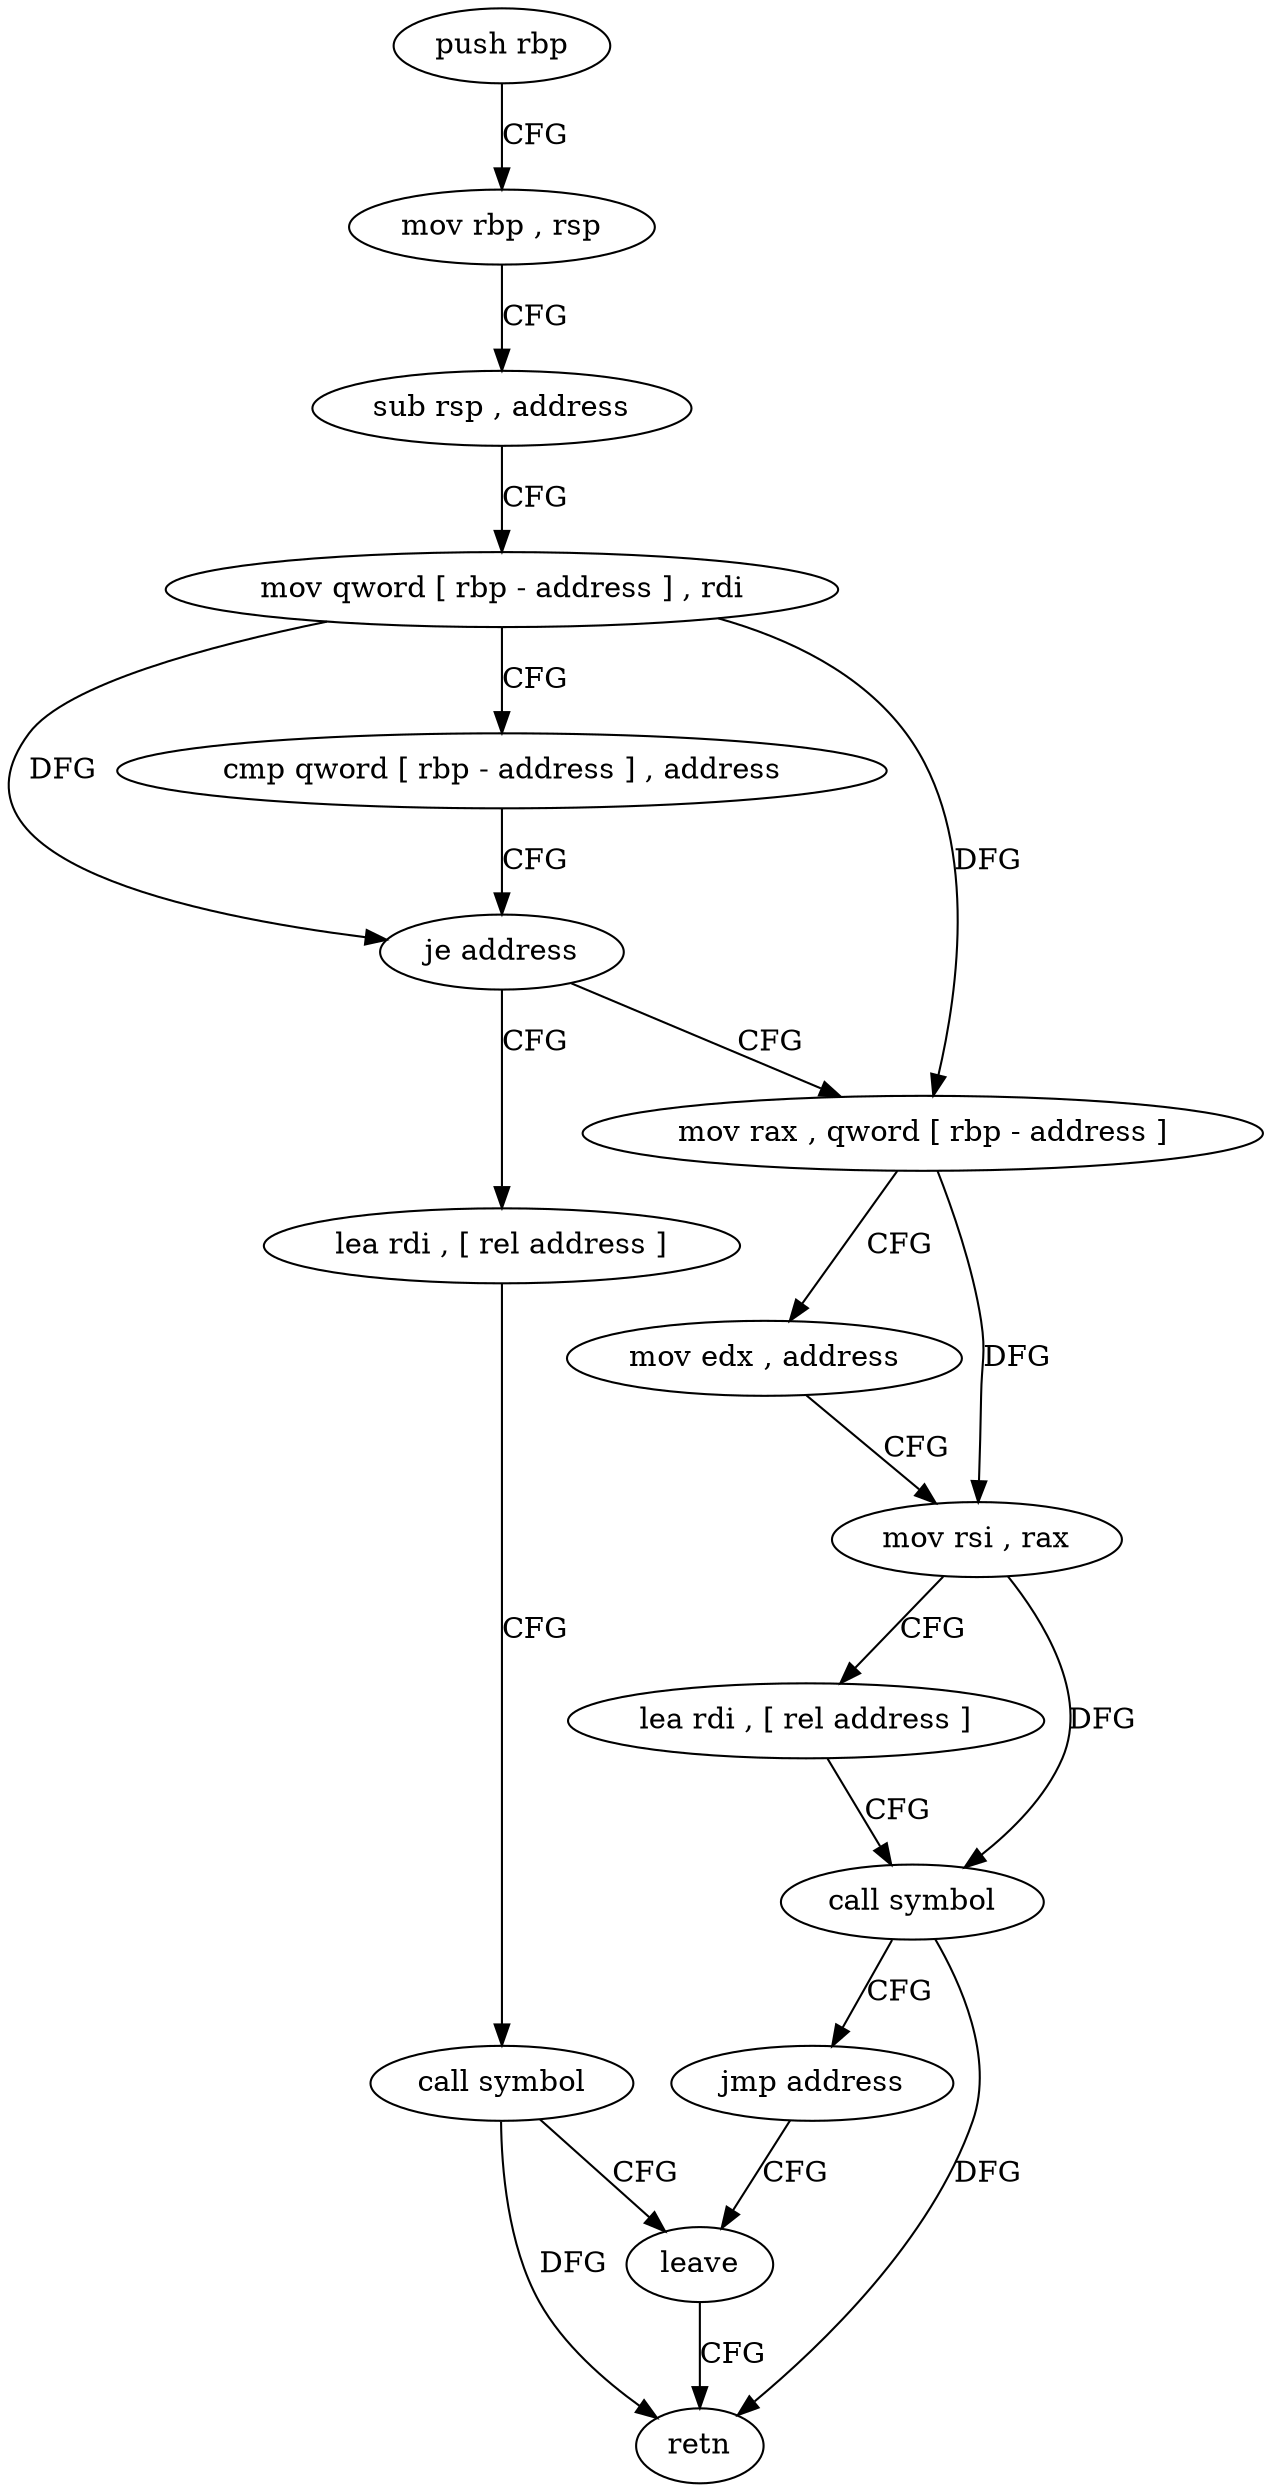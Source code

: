 digraph "func" {
"382658" [label = "push rbp" ]
"382659" [label = "mov rbp , rsp" ]
"382662" [label = "sub rsp , address" ]
"382666" [label = "mov qword [ rbp - address ] , rdi" ]
"382670" [label = "cmp qword [ rbp - address ] , address" ]
"382675" [label = "je address" ]
"382703" [label = "lea rdi , [ rel address ]" ]
"382677" [label = "mov rax , qword [ rbp - address ]" ]
"382710" [label = "call symbol" ]
"382715" [label = "leave" ]
"382681" [label = "mov edx , address" ]
"382686" [label = "mov rsi , rax" ]
"382689" [label = "lea rdi , [ rel address ]" ]
"382696" [label = "call symbol" ]
"382701" [label = "jmp address" ]
"382716" [label = "retn" ]
"382658" -> "382659" [ label = "CFG" ]
"382659" -> "382662" [ label = "CFG" ]
"382662" -> "382666" [ label = "CFG" ]
"382666" -> "382670" [ label = "CFG" ]
"382666" -> "382675" [ label = "DFG" ]
"382666" -> "382677" [ label = "DFG" ]
"382670" -> "382675" [ label = "CFG" ]
"382675" -> "382703" [ label = "CFG" ]
"382675" -> "382677" [ label = "CFG" ]
"382703" -> "382710" [ label = "CFG" ]
"382677" -> "382681" [ label = "CFG" ]
"382677" -> "382686" [ label = "DFG" ]
"382710" -> "382715" [ label = "CFG" ]
"382710" -> "382716" [ label = "DFG" ]
"382715" -> "382716" [ label = "CFG" ]
"382681" -> "382686" [ label = "CFG" ]
"382686" -> "382689" [ label = "CFG" ]
"382686" -> "382696" [ label = "DFG" ]
"382689" -> "382696" [ label = "CFG" ]
"382696" -> "382701" [ label = "CFG" ]
"382696" -> "382716" [ label = "DFG" ]
"382701" -> "382715" [ label = "CFG" ]
}
